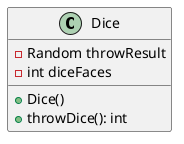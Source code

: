 @startuml
class Dice{
    -Random throwResult
    -int diceFaces
    +Dice()
    +throwDice(): int
}
@enduml